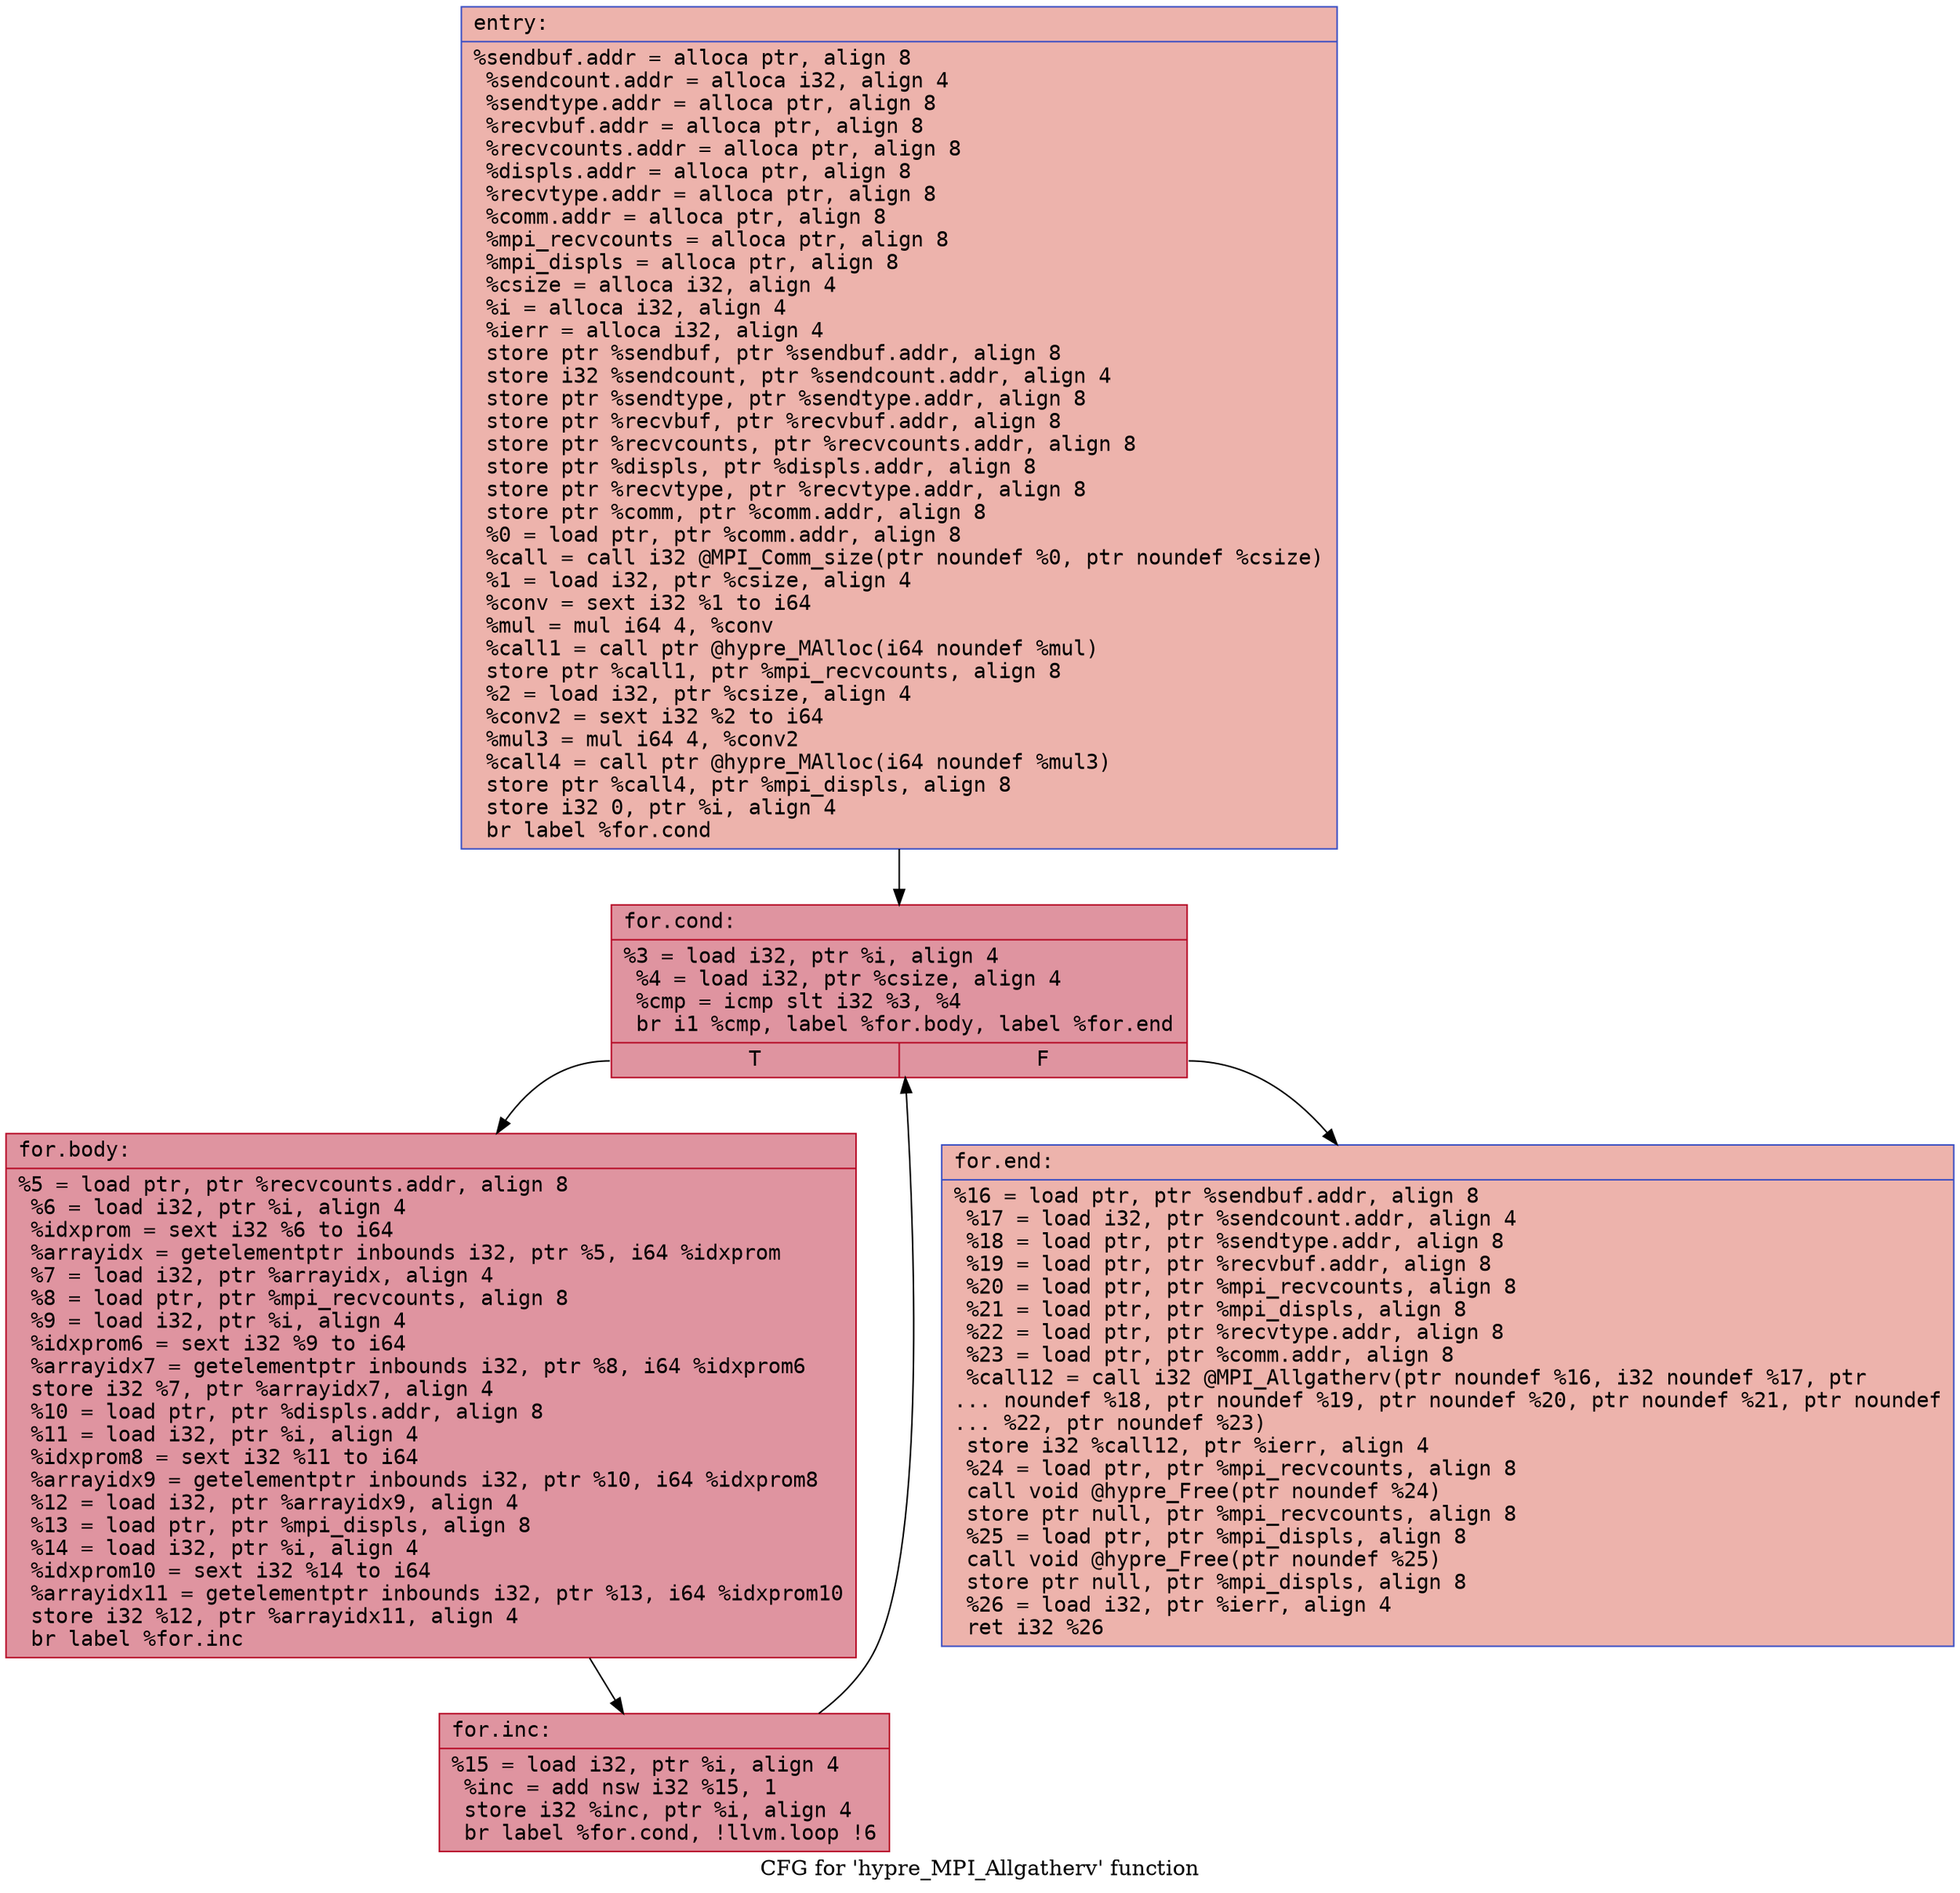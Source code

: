 digraph "CFG for 'hypre_MPI_Allgatherv' function" {
	label="CFG for 'hypre_MPI_Allgatherv' function";

	Node0x5555d6625720 [shape=record,color="#3d50c3ff", style=filled, fillcolor="#d6524470" fontname="Courier",label="{entry:\l|  %sendbuf.addr = alloca ptr, align 8\l  %sendcount.addr = alloca i32, align 4\l  %sendtype.addr = alloca ptr, align 8\l  %recvbuf.addr = alloca ptr, align 8\l  %recvcounts.addr = alloca ptr, align 8\l  %displs.addr = alloca ptr, align 8\l  %recvtype.addr = alloca ptr, align 8\l  %comm.addr = alloca ptr, align 8\l  %mpi_recvcounts = alloca ptr, align 8\l  %mpi_displs = alloca ptr, align 8\l  %csize = alloca i32, align 4\l  %i = alloca i32, align 4\l  %ierr = alloca i32, align 4\l  store ptr %sendbuf, ptr %sendbuf.addr, align 8\l  store i32 %sendcount, ptr %sendcount.addr, align 4\l  store ptr %sendtype, ptr %sendtype.addr, align 8\l  store ptr %recvbuf, ptr %recvbuf.addr, align 8\l  store ptr %recvcounts, ptr %recvcounts.addr, align 8\l  store ptr %displs, ptr %displs.addr, align 8\l  store ptr %recvtype, ptr %recvtype.addr, align 8\l  store ptr %comm, ptr %comm.addr, align 8\l  %0 = load ptr, ptr %comm.addr, align 8\l  %call = call i32 @MPI_Comm_size(ptr noundef %0, ptr noundef %csize)\l  %1 = load i32, ptr %csize, align 4\l  %conv = sext i32 %1 to i64\l  %mul = mul i64 4, %conv\l  %call1 = call ptr @hypre_MAlloc(i64 noundef %mul)\l  store ptr %call1, ptr %mpi_recvcounts, align 8\l  %2 = load i32, ptr %csize, align 4\l  %conv2 = sext i32 %2 to i64\l  %mul3 = mul i64 4, %conv2\l  %call4 = call ptr @hypre_MAlloc(i64 noundef %mul3)\l  store ptr %call4, ptr %mpi_displs, align 8\l  store i32 0, ptr %i, align 4\l  br label %for.cond\l}"];
	Node0x5555d6625720 -> Node0x5555d66323c0[tooltip="entry -> for.cond\nProbability 100.00%" ];
	Node0x5555d66323c0 [shape=record,color="#b70d28ff", style=filled, fillcolor="#b70d2870" fontname="Courier",label="{for.cond:\l|  %3 = load i32, ptr %i, align 4\l  %4 = load i32, ptr %csize, align 4\l  %cmp = icmp slt i32 %3, %4\l  br i1 %cmp, label %for.body, label %for.end\l|{<s0>T|<s1>F}}"];
	Node0x5555d66323c0:s0 -> Node0x5555d6632630[tooltip="for.cond -> for.body\nProbability 96.88%" ];
	Node0x5555d66323c0:s1 -> Node0x5555d66326b0[tooltip="for.cond -> for.end\nProbability 3.12%" ];
	Node0x5555d6632630 [shape=record,color="#b70d28ff", style=filled, fillcolor="#b70d2870" fontname="Courier",label="{for.body:\l|  %5 = load ptr, ptr %recvcounts.addr, align 8\l  %6 = load i32, ptr %i, align 4\l  %idxprom = sext i32 %6 to i64\l  %arrayidx = getelementptr inbounds i32, ptr %5, i64 %idxprom\l  %7 = load i32, ptr %arrayidx, align 4\l  %8 = load ptr, ptr %mpi_recvcounts, align 8\l  %9 = load i32, ptr %i, align 4\l  %idxprom6 = sext i32 %9 to i64\l  %arrayidx7 = getelementptr inbounds i32, ptr %8, i64 %idxprom6\l  store i32 %7, ptr %arrayidx7, align 4\l  %10 = load ptr, ptr %displs.addr, align 8\l  %11 = load i32, ptr %i, align 4\l  %idxprom8 = sext i32 %11 to i64\l  %arrayidx9 = getelementptr inbounds i32, ptr %10, i64 %idxprom8\l  %12 = load i32, ptr %arrayidx9, align 4\l  %13 = load ptr, ptr %mpi_displs, align 8\l  %14 = load i32, ptr %i, align 4\l  %idxprom10 = sext i32 %14 to i64\l  %arrayidx11 = getelementptr inbounds i32, ptr %13, i64 %idxprom10\l  store i32 %12, ptr %arrayidx11, align 4\l  br label %for.inc\l}"];
	Node0x5555d6632630 -> Node0x5555d6633420[tooltip="for.body -> for.inc\nProbability 100.00%" ];
	Node0x5555d6633420 [shape=record,color="#b70d28ff", style=filled, fillcolor="#b70d2870" fontname="Courier",label="{for.inc:\l|  %15 = load i32, ptr %i, align 4\l  %inc = add nsw i32 %15, 1\l  store i32 %inc, ptr %i, align 4\l  br label %for.cond, !llvm.loop !6\l}"];
	Node0x5555d6633420 -> Node0x5555d66323c0[tooltip="for.inc -> for.cond\nProbability 100.00%" ];
	Node0x5555d66326b0 [shape=record,color="#3d50c3ff", style=filled, fillcolor="#d6524470" fontname="Courier",label="{for.end:\l|  %16 = load ptr, ptr %sendbuf.addr, align 8\l  %17 = load i32, ptr %sendcount.addr, align 4\l  %18 = load ptr, ptr %sendtype.addr, align 8\l  %19 = load ptr, ptr %recvbuf.addr, align 8\l  %20 = load ptr, ptr %mpi_recvcounts, align 8\l  %21 = load ptr, ptr %mpi_displs, align 8\l  %22 = load ptr, ptr %recvtype.addr, align 8\l  %23 = load ptr, ptr %comm.addr, align 8\l  %call12 = call i32 @MPI_Allgatherv(ptr noundef %16, i32 noundef %17, ptr\l... noundef %18, ptr noundef %19, ptr noundef %20, ptr noundef %21, ptr noundef\l... %22, ptr noundef %23)\l  store i32 %call12, ptr %ierr, align 4\l  %24 = load ptr, ptr %mpi_recvcounts, align 8\l  call void @hypre_Free(ptr noundef %24)\l  store ptr null, ptr %mpi_recvcounts, align 8\l  %25 = load ptr, ptr %mpi_displs, align 8\l  call void @hypre_Free(ptr noundef %25)\l  store ptr null, ptr %mpi_displs, align 8\l  %26 = load i32, ptr %ierr, align 4\l  ret i32 %26\l}"];
}

